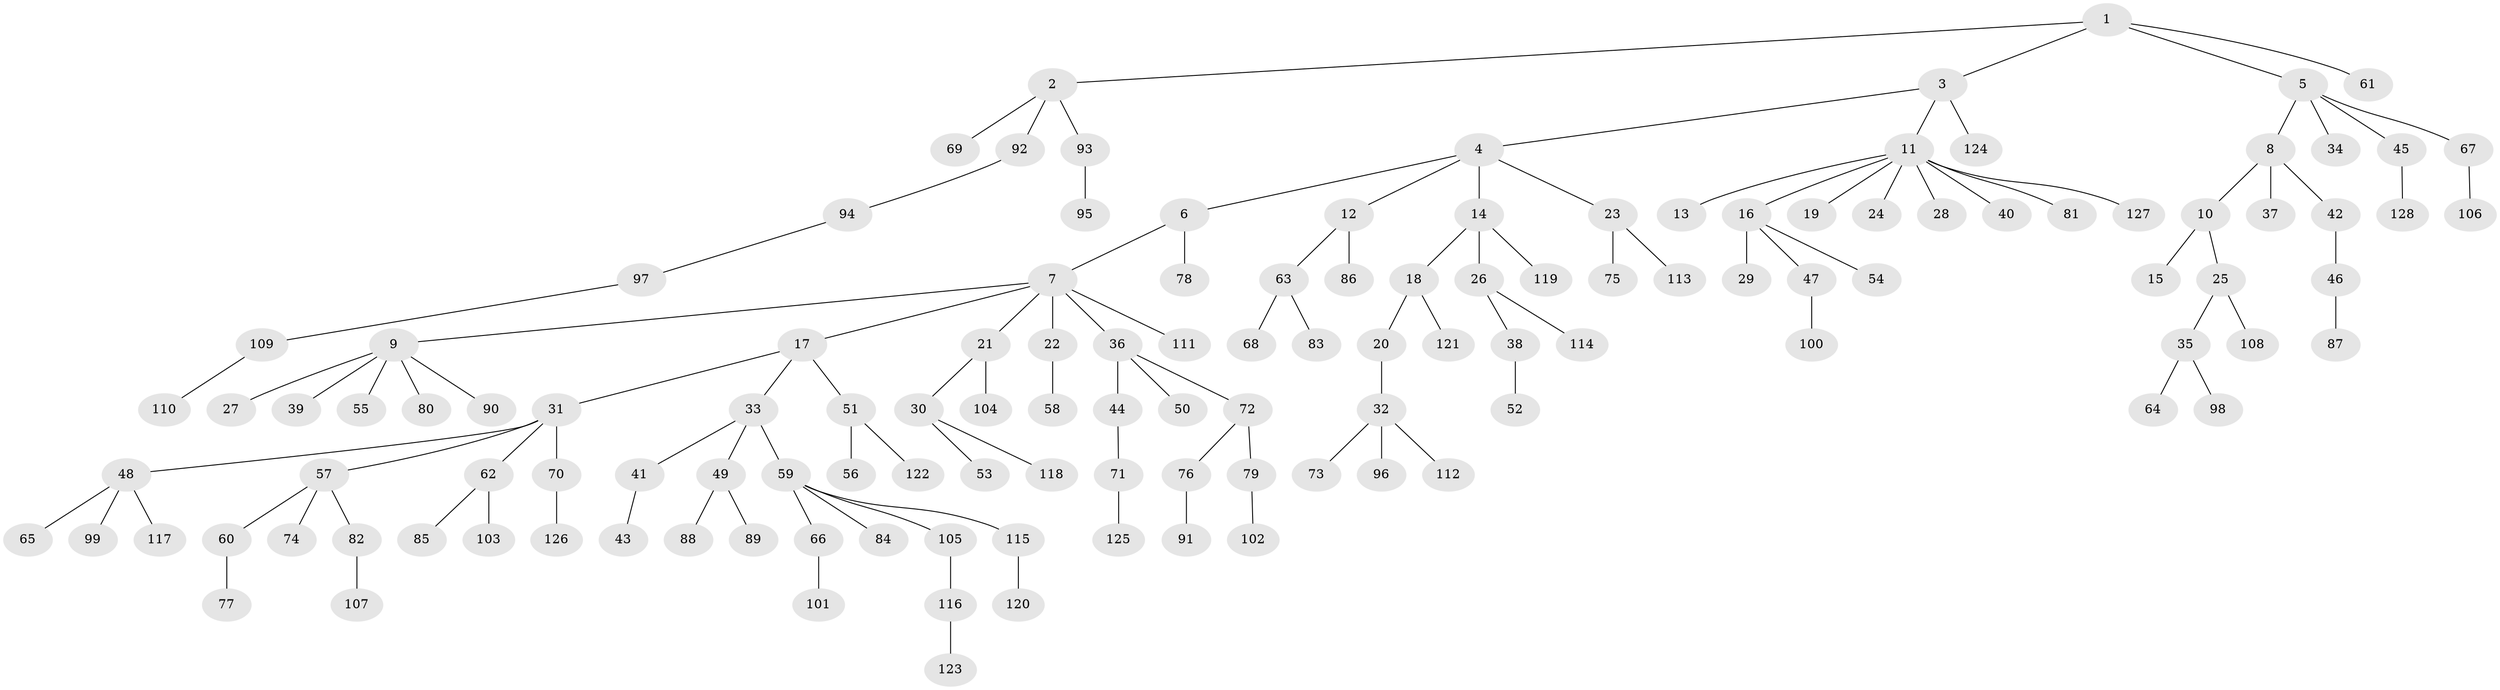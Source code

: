 // Generated by graph-tools (version 1.1) at 2025/11/02/27/25 16:11:27]
// undirected, 128 vertices, 127 edges
graph export_dot {
graph [start="1"]
  node [color=gray90,style=filled];
  1;
  2;
  3;
  4;
  5;
  6;
  7;
  8;
  9;
  10;
  11;
  12;
  13;
  14;
  15;
  16;
  17;
  18;
  19;
  20;
  21;
  22;
  23;
  24;
  25;
  26;
  27;
  28;
  29;
  30;
  31;
  32;
  33;
  34;
  35;
  36;
  37;
  38;
  39;
  40;
  41;
  42;
  43;
  44;
  45;
  46;
  47;
  48;
  49;
  50;
  51;
  52;
  53;
  54;
  55;
  56;
  57;
  58;
  59;
  60;
  61;
  62;
  63;
  64;
  65;
  66;
  67;
  68;
  69;
  70;
  71;
  72;
  73;
  74;
  75;
  76;
  77;
  78;
  79;
  80;
  81;
  82;
  83;
  84;
  85;
  86;
  87;
  88;
  89;
  90;
  91;
  92;
  93;
  94;
  95;
  96;
  97;
  98;
  99;
  100;
  101;
  102;
  103;
  104;
  105;
  106;
  107;
  108;
  109;
  110;
  111;
  112;
  113;
  114;
  115;
  116;
  117;
  118;
  119;
  120;
  121;
  122;
  123;
  124;
  125;
  126;
  127;
  128;
  1 -- 2;
  1 -- 3;
  1 -- 5;
  1 -- 61;
  2 -- 69;
  2 -- 92;
  2 -- 93;
  3 -- 4;
  3 -- 11;
  3 -- 124;
  4 -- 6;
  4 -- 12;
  4 -- 14;
  4 -- 23;
  5 -- 8;
  5 -- 34;
  5 -- 45;
  5 -- 67;
  6 -- 7;
  6 -- 78;
  7 -- 9;
  7 -- 17;
  7 -- 21;
  7 -- 22;
  7 -- 36;
  7 -- 111;
  8 -- 10;
  8 -- 37;
  8 -- 42;
  9 -- 27;
  9 -- 39;
  9 -- 55;
  9 -- 80;
  9 -- 90;
  10 -- 15;
  10 -- 25;
  11 -- 13;
  11 -- 16;
  11 -- 19;
  11 -- 24;
  11 -- 28;
  11 -- 40;
  11 -- 81;
  11 -- 127;
  12 -- 63;
  12 -- 86;
  14 -- 18;
  14 -- 26;
  14 -- 119;
  16 -- 29;
  16 -- 47;
  16 -- 54;
  17 -- 31;
  17 -- 33;
  17 -- 51;
  18 -- 20;
  18 -- 121;
  20 -- 32;
  21 -- 30;
  21 -- 104;
  22 -- 58;
  23 -- 75;
  23 -- 113;
  25 -- 35;
  25 -- 108;
  26 -- 38;
  26 -- 114;
  30 -- 53;
  30 -- 118;
  31 -- 48;
  31 -- 57;
  31 -- 62;
  31 -- 70;
  32 -- 73;
  32 -- 96;
  32 -- 112;
  33 -- 41;
  33 -- 49;
  33 -- 59;
  35 -- 64;
  35 -- 98;
  36 -- 44;
  36 -- 50;
  36 -- 72;
  38 -- 52;
  41 -- 43;
  42 -- 46;
  44 -- 71;
  45 -- 128;
  46 -- 87;
  47 -- 100;
  48 -- 65;
  48 -- 99;
  48 -- 117;
  49 -- 88;
  49 -- 89;
  51 -- 56;
  51 -- 122;
  57 -- 60;
  57 -- 74;
  57 -- 82;
  59 -- 66;
  59 -- 84;
  59 -- 105;
  59 -- 115;
  60 -- 77;
  62 -- 85;
  62 -- 103;
  63 -- 68;
  63 -- 83;
  66 -- 101;
  67 -- 106;
  70 -- 126;
  71 -- 125;
  72 -- 76;
  72 -- 79;
  76 -- 91;
  79 -- 102;
  82 -- 107;
  92 -- 94;
  93 -- 95;
  94 -- 97;
  97 -- 109;
  105 -- 116;
  109 -- 110;
  115 -- 120;
  116 -- 123;
}
